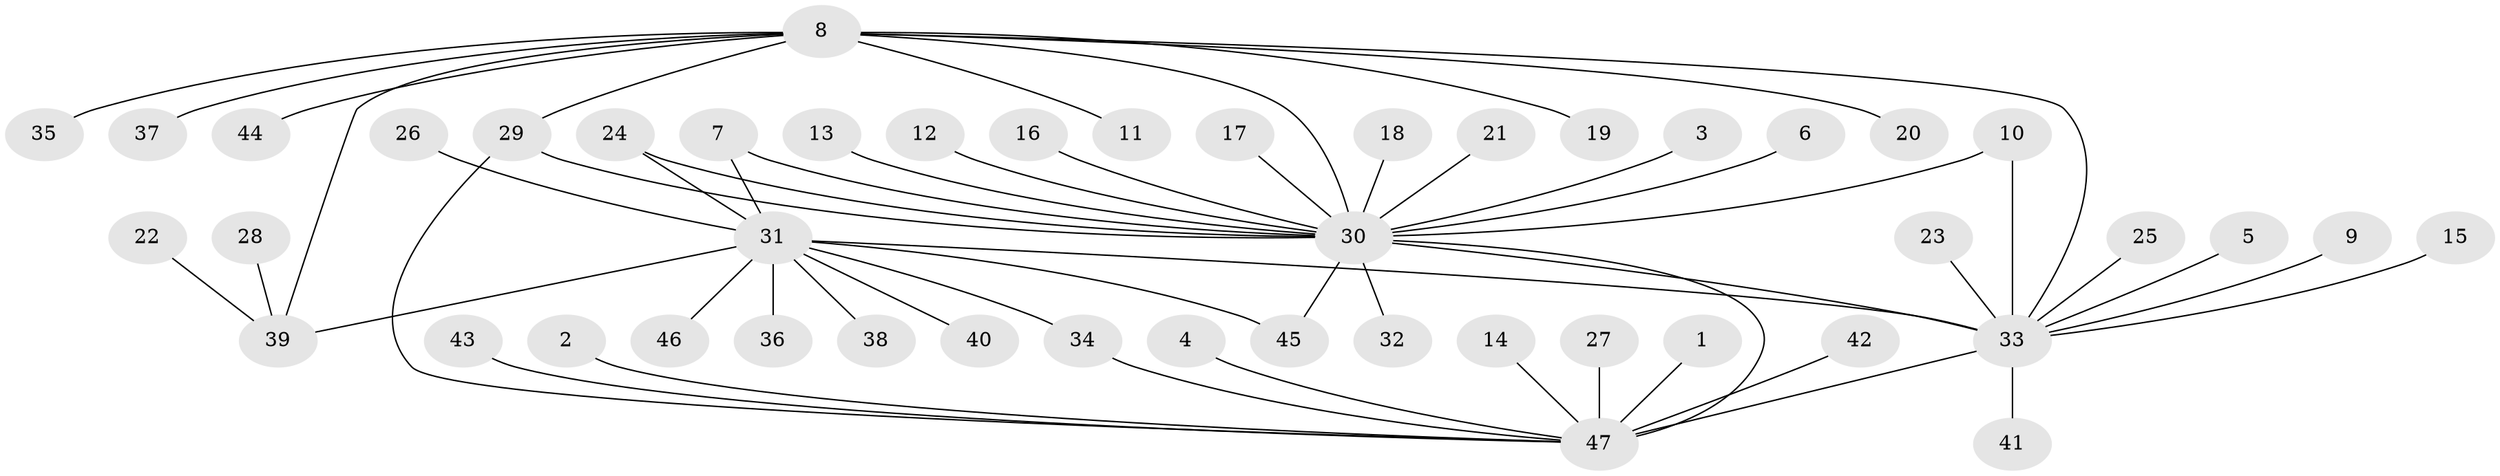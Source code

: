 // original degree distribution, {15: 0.010752688172043012, 1: 0.5483870967741935, 17: 0.010752688172043012, 19: 0.010752688172043012, 3: 0.12903225806451613, 5: 0.021505376344086023, 11: 0.010752688172043012, 2: 0.21505376344086022, 7: 0.010752688172043012, 6: 0.010752688172043012, 4: 0.021505376344086023}
// Generated by graph-tools (version 1.1) at 2025/49/03/09/25 03:49:50]
// undirected, 47 vertices, 56 edges
graph export_dot {
graph [start="1"]
  node [color=gray90,style=filled];
  1;
  2;
  3;
  4;
  5;
  6;
  7;
  8;
  9;
  10;
  11;
  12;
  13;
  14;
  15;
  16;
  17;
  18;
  19;
  20;
  21;
  22;
  23;
  24;
  25;
  26;
  27;
  28;
  29;
  30;
  31;
  32;
  33;
  34;
  35;
  36;
  37;
  38;
  39;
  40;
  41;
  42;
  43;
  44;
  45;
  46;
  47;
  1 -- 47 [weight=1.0];
  2 -- 47 [weight=1.0];
  3 -- 30 [weight=1.0];
  4 -- 47 [weight=1.0];
  5 -- 33 [weight=1.0];
  6 -- 30 [weight=1.0];
  7 -- 30 [weight=1.0];
  7 -- 31 [weight=1.0];
  8 -- 11 [weight=1.0];
  8 -- 19 [weight=1.0];
  8 -- 20 [weight=1.0];
  8 -- 29 [weight=1.0];
  8 -- 30 [weight=1.0];
  8 -- 33 [weight=1.0];
  8 -- 35 [weight=1.0];
  8 -- 37 [weight=1.0];
  8 -- 39 [weight=1.0];
  8 -- 44 [weight=1.0];
  9 -- 33 [weight=1.0];
  10 -- 30 [weight=1.0];
  10 -- 33 [weight=1.0];
  12 -- 30 [weight=1.0];
  13 -- 30 [weight=1.0];
  14 -- 47 [weight=1.0];
  15 -- 33 [weight=1.0];
  16 -- 30 [weight=1.0];
  17 -- 30 [weight=1.0];
  18 -- 30 [weight=1.0];
  21 -- 30 [weight=1.0];
  22 -- 39 [weight=1.0];
  23 -- 33 [weight=1.0];
  24 -- 30 [weight=1.0];
  24 -- 31 [weight=1.0];
  25 -- 33 [weight=1.0];
  26 -- 31 [weight=1.0];
  27 -- 47 [weight=1.0];
  28 -- 39 [weight=1.0];
  29 -- 30 [weight=1.0];
  29 -- 47 [weight=1.0];
  30 -- 32 [weight=1.0];
  30 -- 33 [weight=1.0];
  30 -- 45 [weight=1.0];
  30 -- 47 [weight=2.0];
  31 -- 33 [weight=1.0];
  31 -- 34 [weight=2.0];
  31 -- 36 [weight=1.0];
  31 -- 38 [weight=1.0];
  31 -- 39 [weight=1.0];
  31 -- 40 [weight=1.0];
  31 -- 45 [weight=1.0];
  31 -- 46 [weight=2.0];
  33 -- 41 [weight=1.0];
  33 -- 47 [weight=2.0];
  34 -- 47 [weight=1.0];
  42 -- 47 [weight=1.0];
  43 -- 47 [weight=1.0];
}
